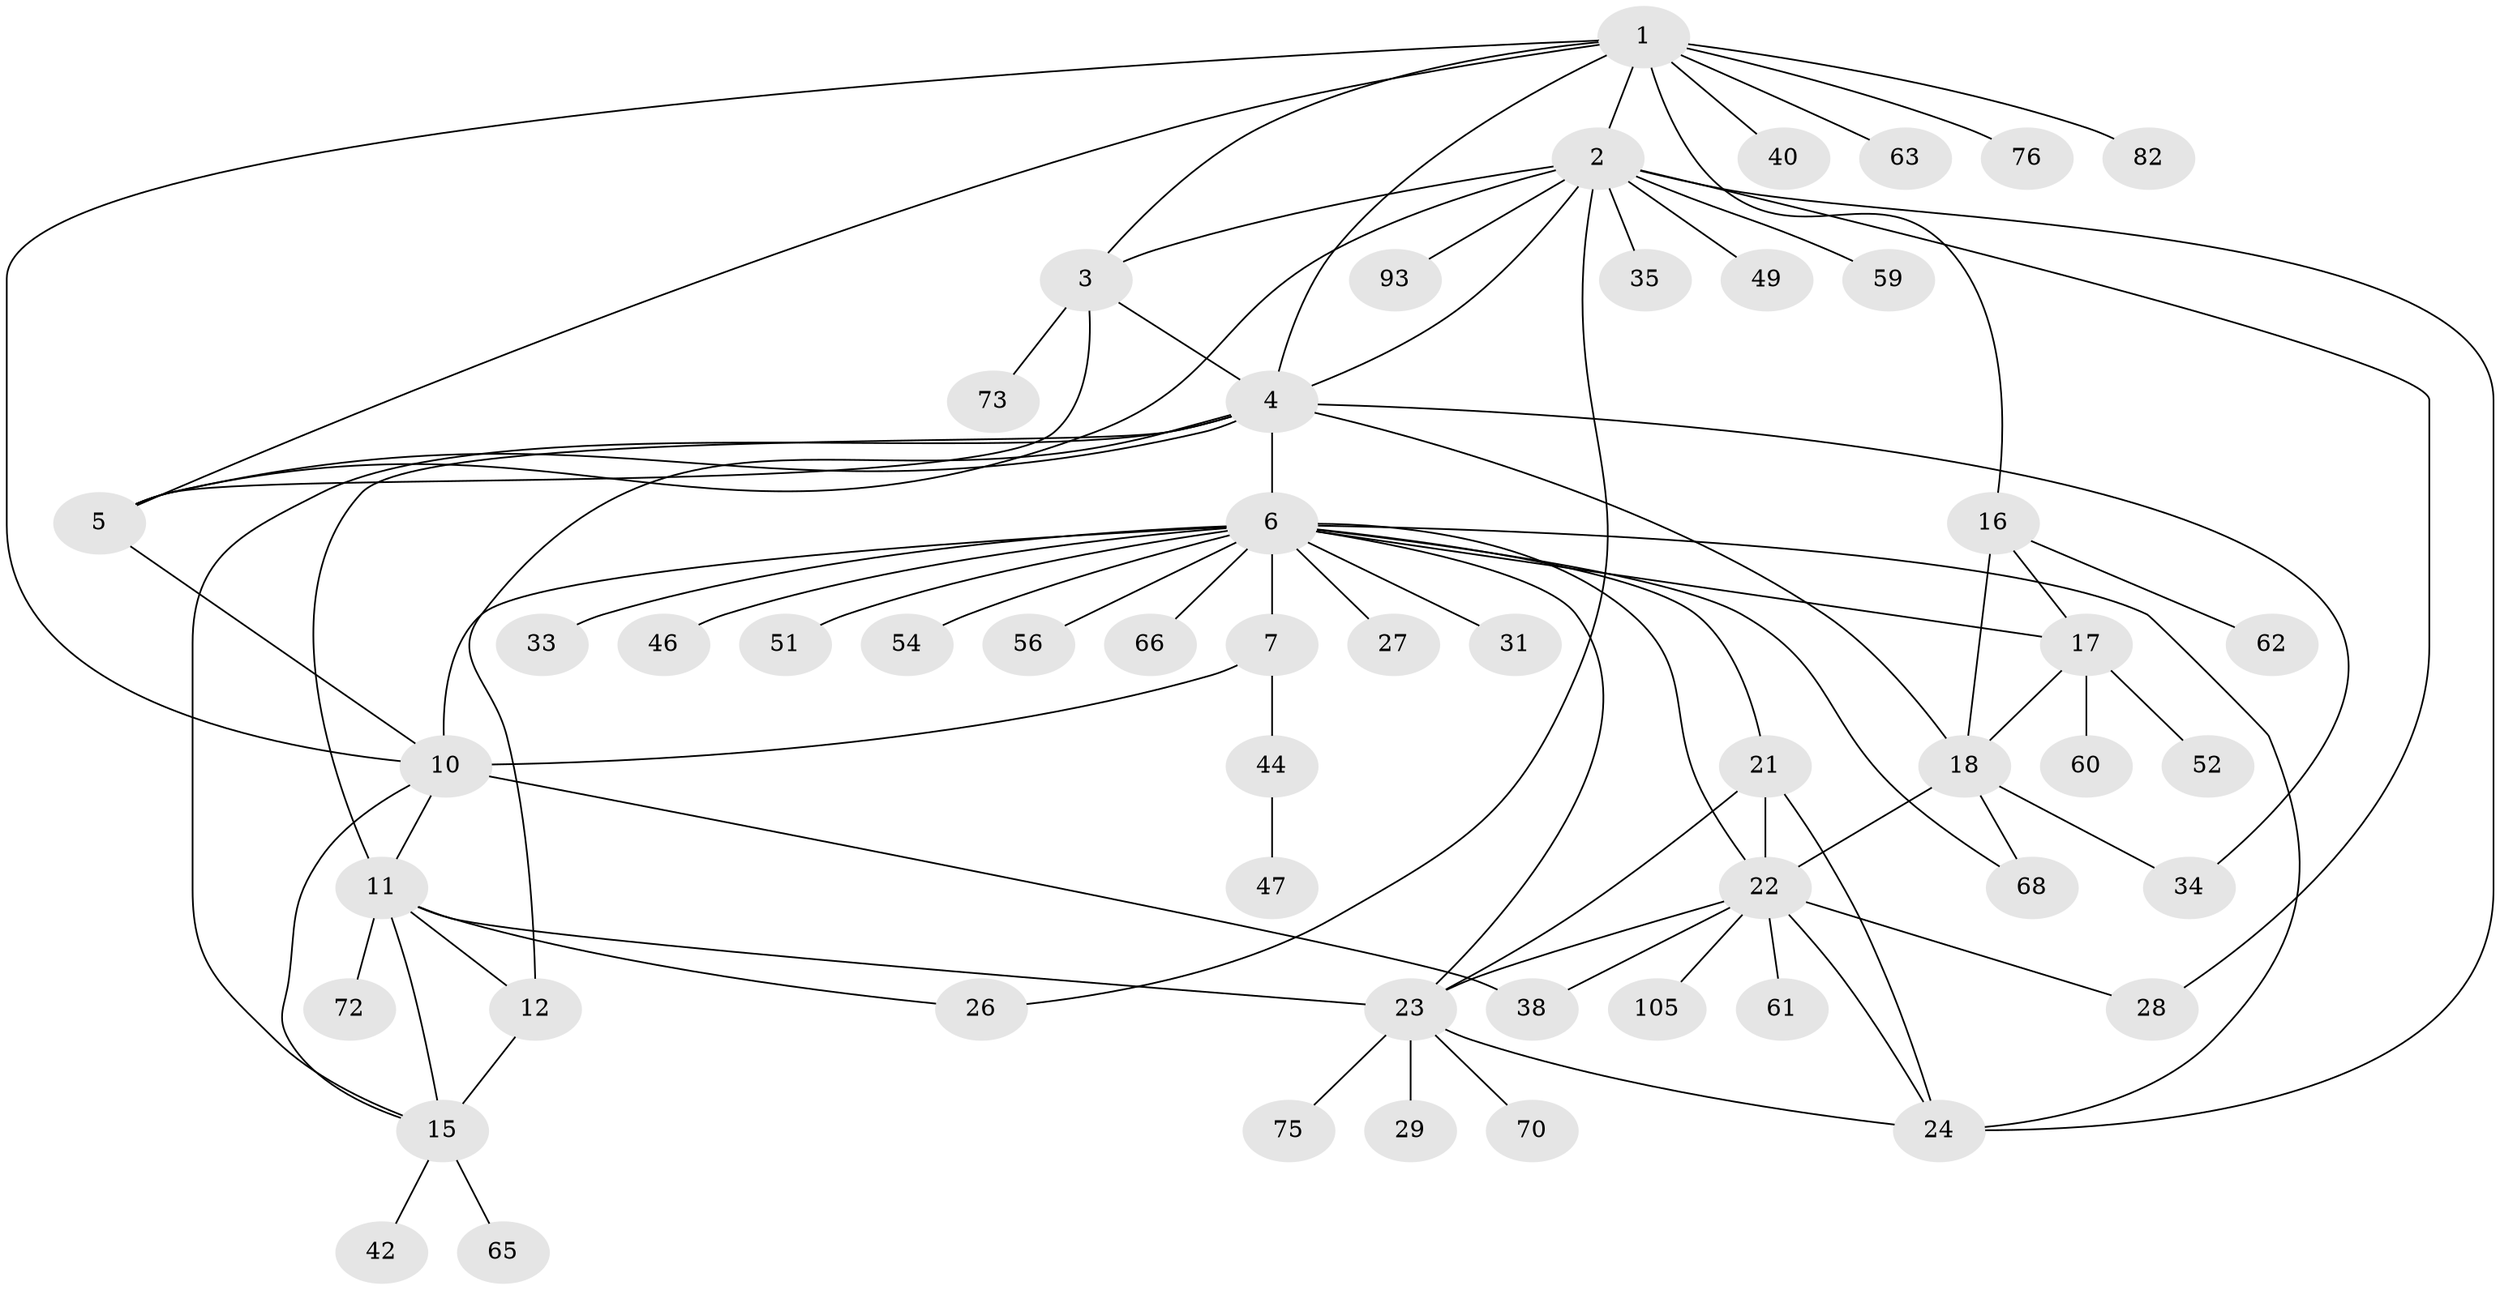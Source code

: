 // original degree distribution, {10: 0.037383177570093455, 11: 0.009345794392523364, 5: 0.037383177570093455, 6: 0.018691588785046728, 7: 0.04672897196261682, 9: 0.04672897196261682, 8: 0.018691588785046728, 12: 0.009345794392523364, 4: 0.009345794392523364, 2: 0.17757009345794392, 1: 0.5700934579439252, 3: 0.018691588785046728}
// Generated by graph-tools (version 1.1) at 2025/16/03/09/25 04:16:09]
// undirected, 53 vertices, 83 edges
graph export_dot {
graph [start="1"]
  node [color=gray90,style=filled];
  1;
  2;
  3;
  4 [super="+14"];
  5 [super="+32+77+98+99+48+37"];
  6 [super="+102+41+50+8"];
  7 [super="+95"];
  10;
  11 [super="+13"];
  12 [super="+83"];
  15 [super="+45+80+91+78+36+64"];
  16 [super="+19"];
  17 [super="+30+43"];
  18 [super="+20+57+84+94+81"];
  21;
  22;
  23;
  24;
  26;
  27;
  28;
  29;
  31;
  33;
  34;
  35;
  38;
  40 [super="+104"];
  42 [super="+88"];
  44 [super="+74"];
  46 [super="+100"];
  47;
  49;
  51;
  52;
  54;
  56 [super="+87"];
  59 [super="+69"];
  60;
  61 [super="+92"];
  62;
  63;
  65;
  66;
  68 [super="+101"];
  70;
  72;
  73;
  75;
  76;
  82 [super="+107"];
  93;
  105;
  1 -- 2;
  1 -- 3;
  1 -- 4;
  1 -- 5;
  1 -- 10;
  1 -- 16;
  1 -- 40;
  1 -- 63;
  1 -- 76;
  1 -- 82;
  2 -- 3;
  2 -- 4;
  2 -- 5;
  2 -- 24;
  2 -- 26;
  2 -- 28;
  2 -- 35;
  2 -- 49;
  2 -- 59;
  2 -- 93;
  3 -- 4;
  3 -- 5;
  3 -- 73;
  4 -- 5;
  4 -- 18;
  4 -- 34;
  4 -- 11 [weight=2];
  4 -- 12;
  4 -- 15;
  4 -- 6;
  5 -- 10;
  6 -- 7 [weight=3];
  6 -- 10 [weight=3];
  6 -- 66;
  6 -- 68;
  6 -- 17;
  6 -- 21;
  6 -- 22;
  6 -- 23;
  6 -- 24;
  6 -- 27;
  6 -- 31;
  6 -- 33;
  6 -- 46;
  6 -- 51;
  6 -- 54;
  6 -- 56;
  7 -- 10;
  7 -- 44;
  10 -- 15;
  10 -- 38;
  10 -- 11;
  11 -- 12 [weight=2];
  11 -- 15 [weight=2];
  11 -- 23;
  11 -- 26;
  11 -- 72;
  12 -- 15;
  15 -- 65;
  15 -- 42;
  16 -- 17 [weight=2];
  16 -- 18 [weight=4];
  16 -- 62;
  17 -- 18 [weight=2];
  17 -- 52;
  17 -- 60;
  18 -- 68;
  18 -- 34;
  18 -- 22;
  21 -- 22;
  21 -- 23;
  21 -- 24;
  22 -- 23;
  22 -- 24;
  22 -- 28;
  22 -- 38;
  22 -- 61;
  22 -- 105;
  23 -- 24;
  23 -- 29;
  23 -- 70;
  23 -- 75;
  44 -- 47;
}
